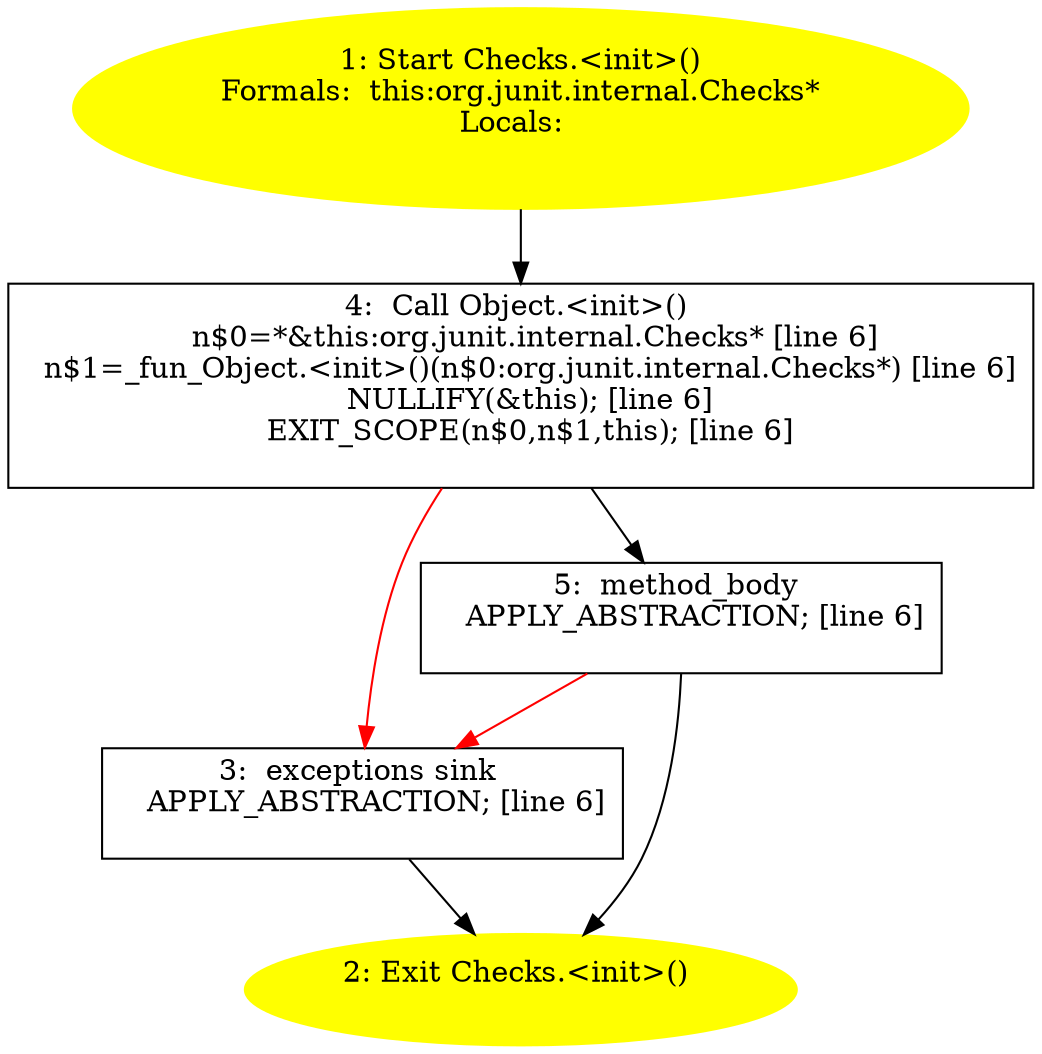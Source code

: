 /* @generated */
digraph cfg {
"org.junit.internal.Checks.<init>().bebbe21bf7896fc3631816df6903ec8d_1" [label="1: Start Checks.<init>()\nFormals:  this:org.junit.internal.Checks*\nLocals:  \n  " color=yellow style=filled]
	

	 "org.junit.internal.Checks.<init>().bebbe21bf7896fc3631816df6903ec8d_1" -> "org.junit.internal.Checks.<init>().bebbe21bf7896fc3631816df6903ec8d_4" ;
"org.junit.internal.Checks.<init>().bebbe21bf7896fc3631816df6903ec8d_2" [label="2: Exit Checks.<init>() \n  " color=yellow style=filled]
	

"org.junit.internal.Checks.<init>().bebbe21bf7896fc3631816df6903ec8d_3" [label="3:  exceptions sink \n   APPLY_ABSTRACTION; [line 6]\n " shape="box"]
	

	 "org.junit.internal.Checks.<init>().bebbe21bf7896fc3631816df6903ec8d_3" -> "org.junit.internal.Checks.<init>().bebbe21bf7896fc3631816df6903ec8d_2" ;
"org.junit.internal.Checks.<init>().bebbe21bf7896fc3631816df6903ec8d_4" [label="4:  Call Object.<init>() \n   n$0=*&this:org.junit.internal.Checks* [line 6]\n  n$1=_fun_Object.<init>()(n$0:org.junit.internal.Checks*) [line 6]\n  NULLIFY(&this); [line 6]\n  EXIT_SCOPE(n$0,n$1,this); [line 6]\n " shape="box"]
	

	 "org.junit.internal.Checks.<init>().bebbe21bf7896fc3631816df6903ec8d_4" -> "org.junit.internal.Checks.<init>().bebbe21bf7896fc3631816df6903ec8d_5" ;
	 "org.junit.internal.Checks.<init>().bebbe21bf7896fc3631816df6903ec8d_4" -> "org.junit.internal.Checks.<init>().bebbe21bf7896fc3631816df6903ec8d_3" [color="red" ];
"org.junit.internal.Checks.<init>().bebbe21bf7896fc3631816df6903ec8d_5" [label="5:  method_body \n   APPLY_ABSTRACTION; [line 6]\n " shape="box"]
	

	 "org.junit.internal.Checks.<init>().bebbe21bf7896fc3631816df6903ec8d_5" -> "org.junit.internal.Checks.<init>().bebbe21bf7896fc3631816df6903ec8d_2" ;
	 "org.junit.internal.Checks.<init>().bebbe21bf7896fc3631816df6903ec8d_5" -> "org.junit.internal.Checks.<init>().bebbe21bf7896fc3631816df6903ec8d_3" [color="red" ];
}
